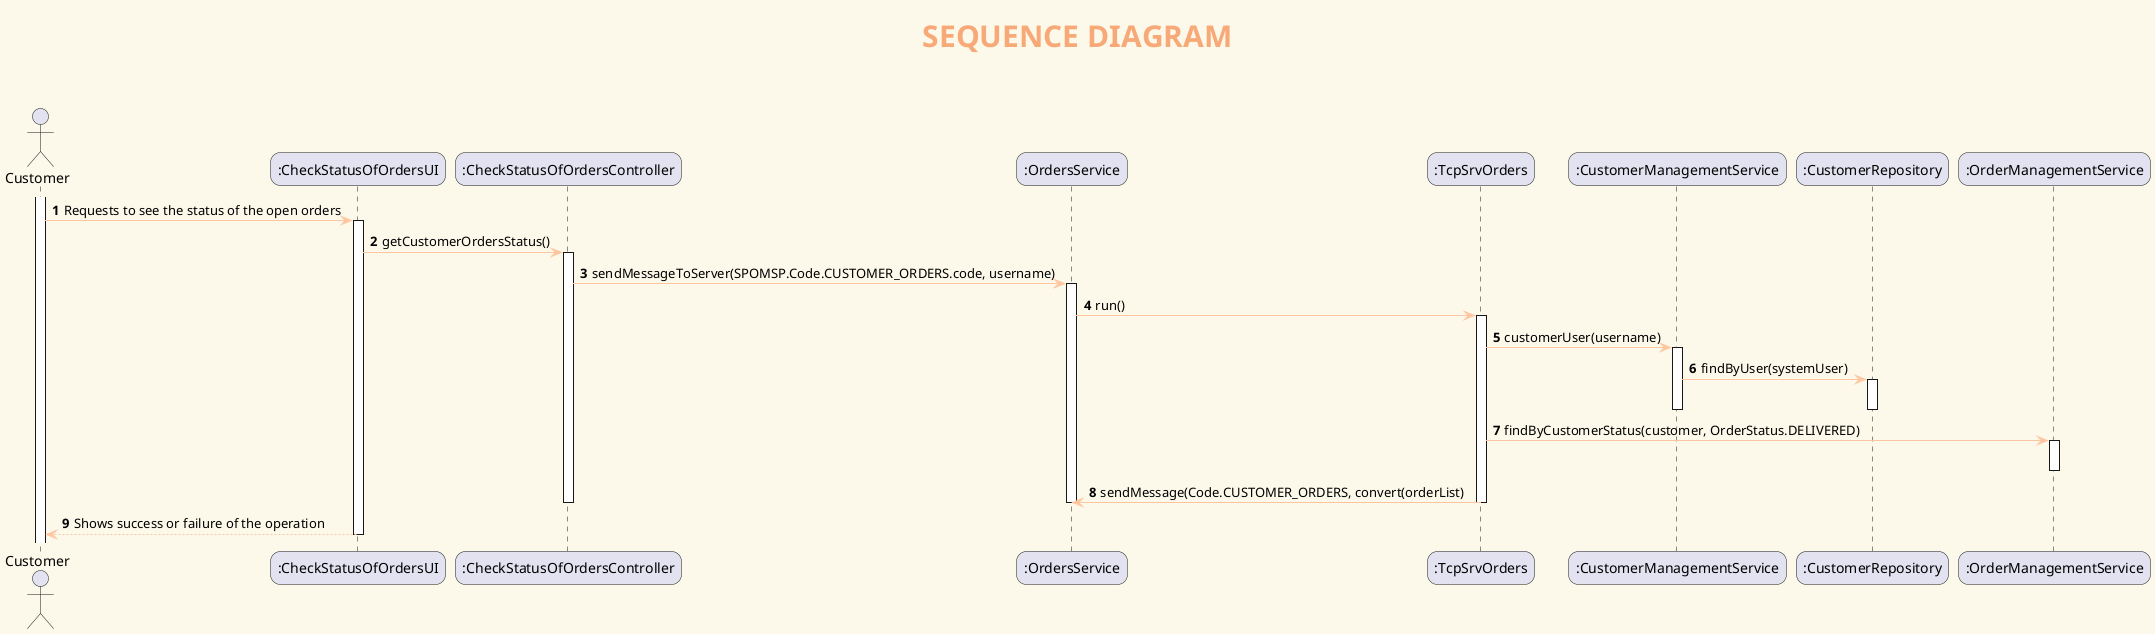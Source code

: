 @startuml
' ======= layout =========
skinparam backgroundColor #fcf9ea
skinparam titleBorderRoundCorner 15
skinparam titleFontSize 30
skinparam classAttributeIconSize 0
skinparam titleFontName Arial Black
skinparam titleFontColor #f8a978
skinparam roundcorner 20
skinparam stereotypeCBackgroundColor ffc5a1
skinparam class {

ArrowColor ffc5a1
BorderColor White
BackgroundColor badfdb
}


' ======= title =========
title <b>SEQUENCE DIAGRAM\n
autonumber
actor "Customer" as Cli

participant ":CheckStatusOfOrdersUI" as UI
participant ":CheckStatusOfOrdersController" as Controller
participant ":OrdersService" as Ord
participant ":TcpSrvOrders" as TCP
participant ":CustomerManagementService" as Serv
participant ":CustomerRepository" as Rep
participant ":OrderManagementService" as OrdServ



activate Cli
Cli -> UI : Requests to see the status of the open orders
activate UI
UI->Controller: getCustomerOrdersStatus()
activate Controller
Controller->Ord: sendMessageToServer(SPOMSP.Code.CUSTOMER_ORDERS.code, username)
activate Ord
Ord->TCP: run()
activate TCP
TCP->Serv: customerUser(username)
activate Serv
Serv->Rep: findByUser(systemUser)
activate Rep
deactivate Rep
deactivate Serv
TCP->OrdServ:findByCustomerStatus(customer, OrderStatus.DELIVERED)
activate OrdServ
deactivate OrdServ
TCP->Ord: sendMessage(Code.CUSTOMER_ORDERS, convert(orderList)
deactivate TCP
deactivate Ord
deactivate Controller

Cli <-- UI: Shows success or failure of the operation
deactivate UI












@enduml